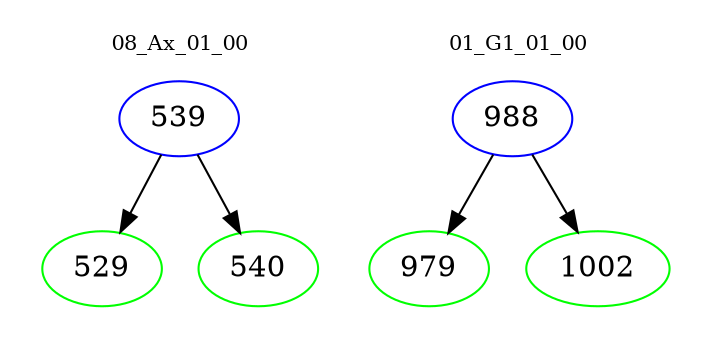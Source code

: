 digraph{
subgraph cluster_0 {
color = white
label = "08_Ax_01_00";
fontsize=10;
T0_539 [label="539", color="blue"]
T0_539 -> T0_529 [color="black"]
T0_529 [label="529", color="green"]
T0_539 -> T0_540 [color="black"]
T0_540 [label="540", color="green"]
}
subgraph cluster_1 {
color = white
label = "01_G1_01_00";
fontsize=10;
T1_988 [label="988", color="blue"]
T1_988 -> T1_979 [color="black"]
T1_979 [label="979", color="green"]
T1_988 -> T1_1002 [color="black"]
T1_1002 [label="1002", color="green"]
}
}
